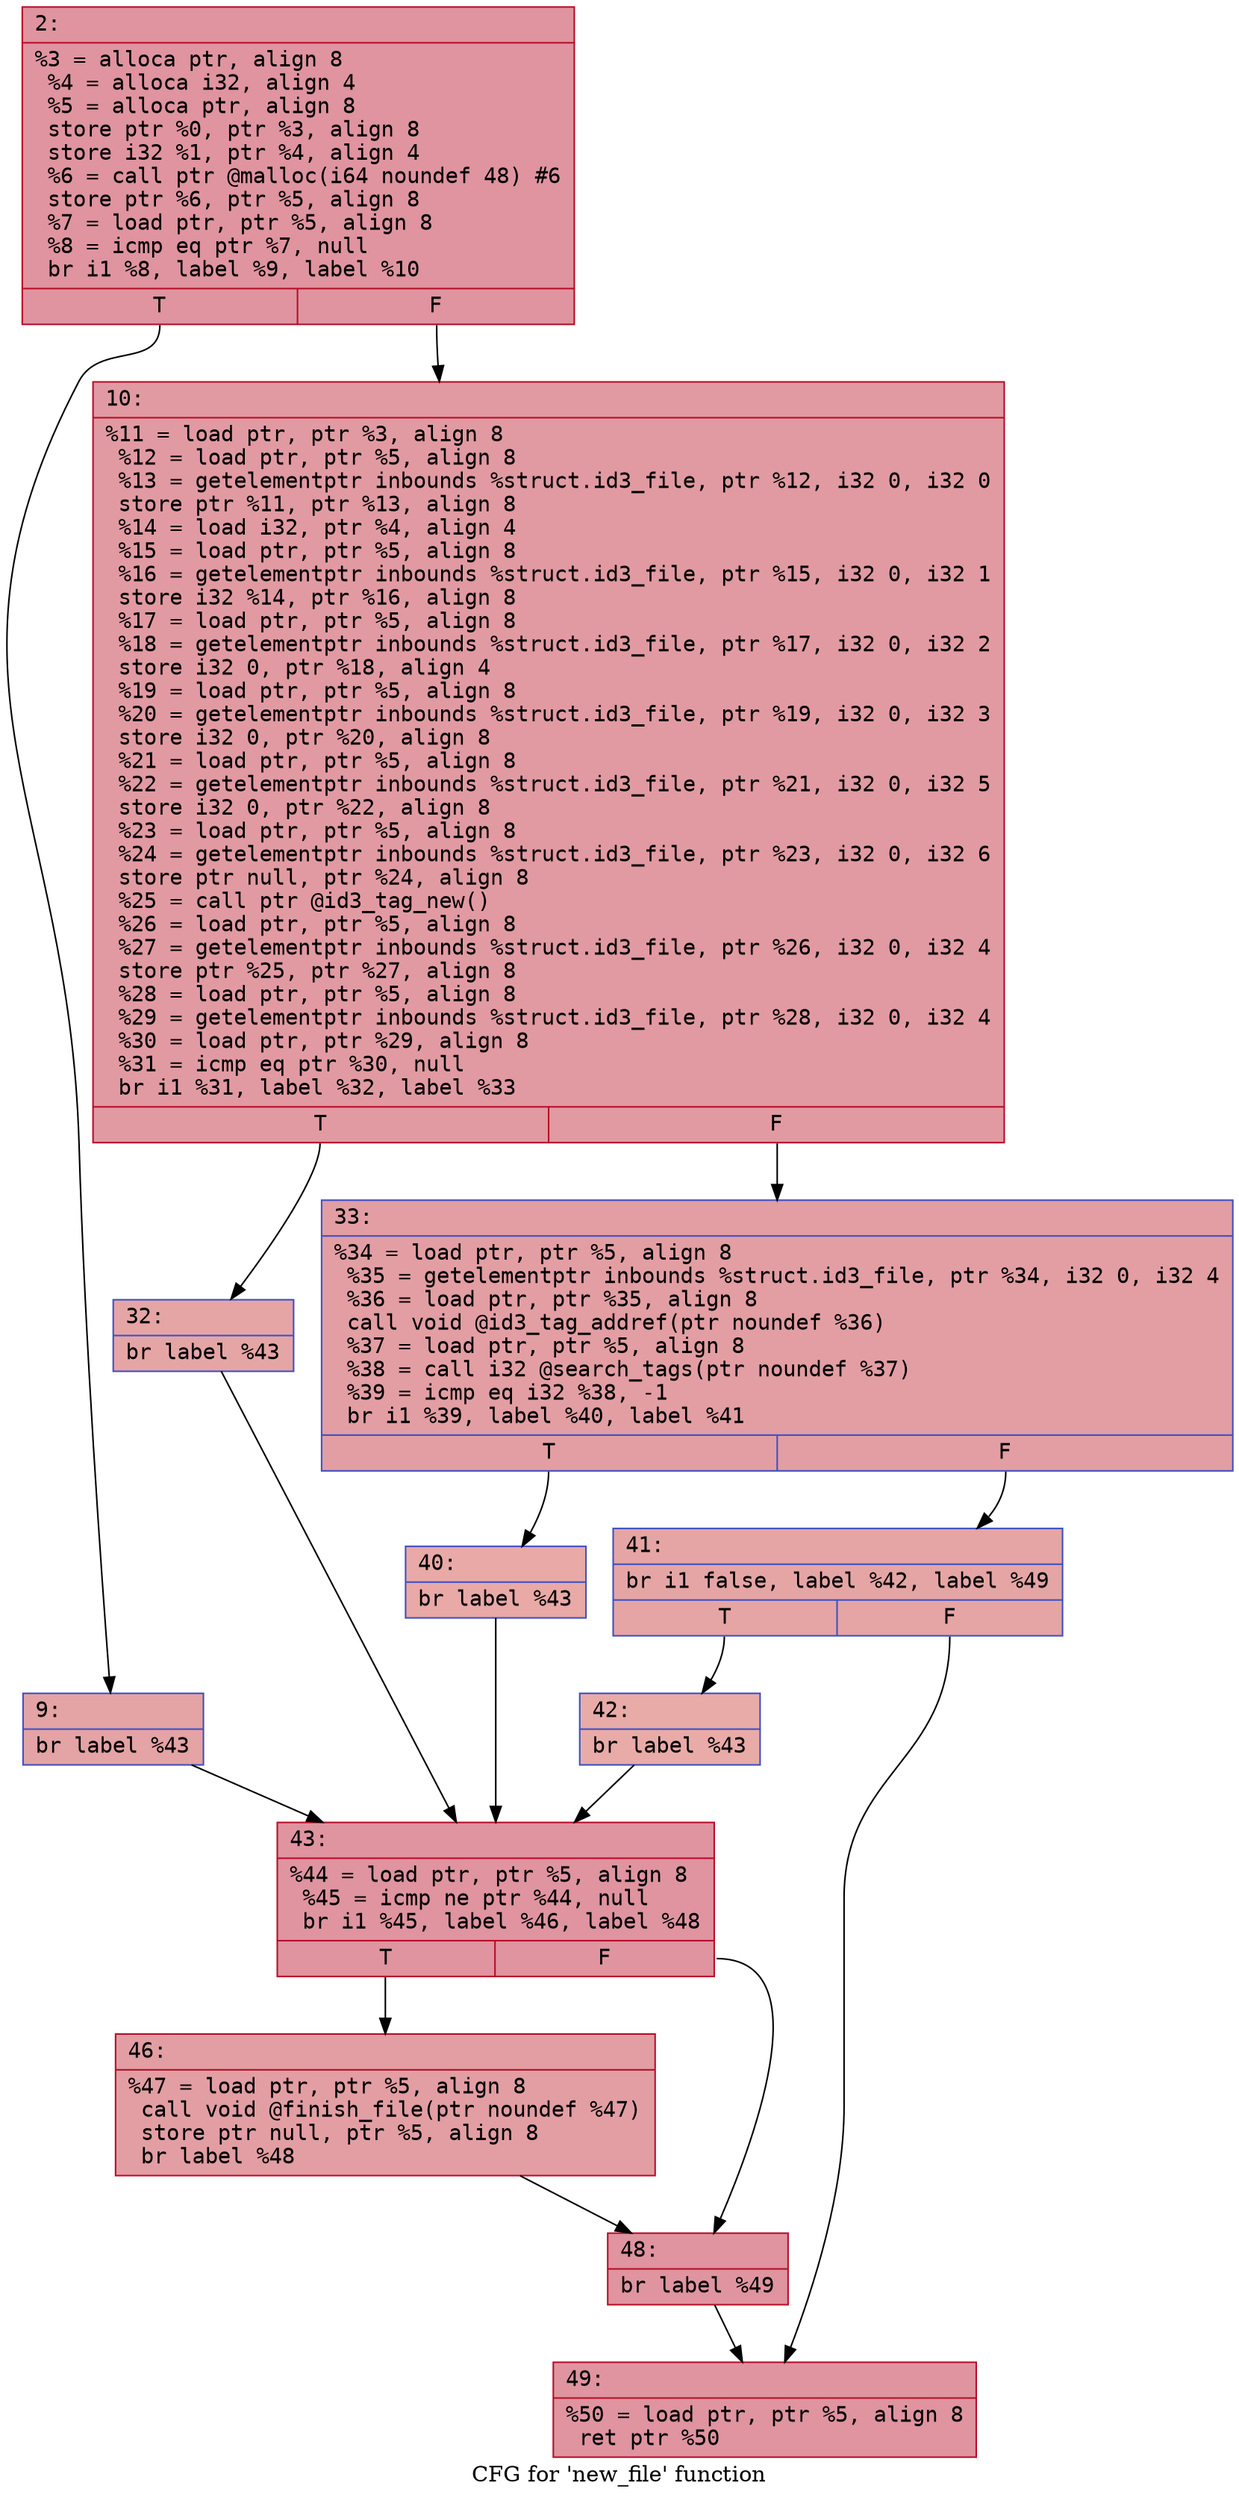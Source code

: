 digraph "CFG for 'new_file' function" {
	label="CFG for 'new_file' function";

	Node0x600002d88820 [shape=record,color="#b70d28ff", style=filled, fillcolor="#b70d2870" fontname="Courier",label="{2:\l|  %3 = alloca ptr, align 8\l  %4 = alloca i32, align 4\l  %5 = alloca ptr, align 8\l  store ptr %0, ptr %3, align 8\l  store i32 %1, ptr %4, align 4\l  %6 = call ptr @malloc(i64 noundef 48) #6\l  store ptr %6, ptr %5, align 8\l  %7 = load ptr, ptr %5, align 8\l  %8 = icmp eq ptr %7, null\l  br i1 %8, label %9, label %10\l|{<s0>T|<s1>F}}"];
	Node0x600002d88820:s0 -> Node0x600002d88870[tooltip="2 -> 9\nProbability 37.50%" ];
	Node0x600002d88820:s1 -> Node0x600002d888c0[tooltip="2 -> 10\nProbability 62.50%" ];
	Node0x600002d88870 [shape=record,color="#3d50c3ff", style=filled, fillcolor="#c32e3170" fontname="Courier",label="{9:\l|  br label %43\l}"];
	Node0x600002d88870 -> Node0x600002d88aa0[tooltip="9 -> 43\nProbability 100.00%" ];
	Node0x600002d888c0 [shape=record,color="#b70d28ff", style=filled, fillcolor="#bb1b2c70" fontname="Courier",label="{10:\l|  %11 = load ptr, ptr %3, align 8\l  %12 = load ptr, ptr %5, align 8\l  %13 = getelementptr inbounds %struct.id3_file, ptr %12, i32 0, i32 0\l  store ptr %11, ptr %13, align 8\l  %14 = load i32, ptr %4, align 4\l  %15 = load ptr, ptr %5, align 8\l  %16 = getelementptr inbounds %struct.id3_file, ptr %15, i32 0, i32 1\l  store i32 %14, ptr %16, align 8\l  %17 = load ptr, ptr %5, align 8\l  %18 = getelementptr inbounds %struct.id3_file, ptr %17, i32 0, i32 2\l  store i32 0, ptr %18, align 4\l  %19 = load ptr, ptr %5, align 8\l  %20 = getelementptr inbounds %struct.id3_file, ptr %19, i32 0, i32 3\l  store i32 0, ptr %20, align 8\l  %21 = load ptr, ptr %5, align 8\l  %22 = getelementptr inbounds %struct.id3_file, ptr %21, i32 0, i32 5\l  store i32 0, ptr %22, align 8\l  %23 = load ptr, ptr %5, align 8\l  %24 = getelementptr inbounds %struct.id3_file, ptr %23, i32 0, i32 6\l  store ptr null, ptr %24, align 8\l  %25 = call ptr @id3_tag_new()\l  %26 = load ptr, ptr %5, align 8\l  %27 = getelementptr inbounds %struct.id3_file, ptr %26, i32 0, i32 4\l  store ptr %25, ptr %27, align 8\l  %28 = load ptr, ptr %5, align 8\l  %29 = getelementptr inbounds %struct.id3_file, ptr %28, i32 0, i32 4\l  %30 = load ptr, ptr %29, align 8\l  %31 = icmp eq ptr %30, null\l  br i1 %31, label %32, label %33\l|{<s0>T|<s1>F}}"];
	Node0x600002d888c0:s0 -> Node0x600002d88910[tooltip="10 -> 32\nProbability 37.50%" ];
	Node0x600002d888c0:s1 -> Node0x600002d88960[tooltip="10 -> 33\nProbability 62.50%" ];
	Node0x600002d88910 [shape=record,color="#3d50c3ff", style=filled, fillcolor="#c5333470" fontname="Courier",label="{32:\l|  br label %43\l}"];
	Node0x600002d88910 -> Node0x600002d88aa0[tooltip="32 -> 43\nProbability 100.00%" ];
	Node0x600002d88960 [shape=record,color="#3d50c3ff", style=filled, fillcolor="#be242e70" fontname="Courier",label="{33:\l|  %34 = load ptr, ptr %5, align 8\l  %35 = getelementptr inbounds %struct.id3_file, ptr %34, i32 0, i32 4\l  %36 = load ptr, ptr %35, align 8\l  call void @id3_tag_addref(ptr noundef %36)\l  %37 = load ptr, ptr %5, align 8\l  %38 = call i32 @search_tags(ptr noundef %37)\l  %39 = icmp eq i32 %38, -1\l  br i1 %39, label %40, label %41\l|{<s0>T|<s1>F}}"];
	Node0x600002d88960:s0 -> Node0x600002d889b0[tooltip="33 -> 40\nProbability 37.50%" ];
	Node0x600002d88960:s1 -> Node0x600002d88a00[tooltip="33 -> 41\nProbability 62.50%" ];
	Node0x600002d889b0 [shape=record,color="#3d50c3ff", style=filled, fillcolor="#ca3b3770" fontname="Courier",label="{40:\l|  br label %43\l}"];
	Node0x600002d889b0 -> Node0x600002d88aa0[tooltip="40 -> 43\nProbability 100.00%" ];
	Node0x600002d88a00 [shape=record,color="#3d50c3ff", style=filled, fillcolor="#c5333470" fontname="Courier",label="{41:\l|  br i1 false, label %42, label %49\l|{<s0>T|<s1>F}}"];
	Node0x600002d88a00:s0 -> Node0x600002d88a50[tooltip="41 -> 42\nProbability 50.00%" ];
	Node0x600002d88a00:s1 -> Node0x600002d88b90[tooltip="41 -> 49\nProbability 50.00%" ];
	Node0x600002d88a50 [shape=record,color="#3d50c3ff", style=filled, fillcolor="#cc403a70" fontname="Courier",label="{42:\l|  br label %43\l}"];
	Node0x600002d88a50 -> Node0x600002d88aa0[tooltip="42 -> 43\nProbability 100.00%" ];
	Node0x600002d88aa0 [shape=record,color="#b70d28ff", style=filled, fillcolor="#b70d2870" fontname="Courier",label="{43:\l|  %44 = load ptr, ptr %5, align 8\l  %45 = icmp ne ptr %44, null\l  br i1 %45, label %46, label %48\l|{<s0>T|<s1>F}}"];
	Node0x600002d88aa0:s0 -> Node0x600002d88af0[tooltip="43 -> 46\nProbability 62.50%" ];
	Node0x600002d88aa0:s1 -> Node0x600002d88b40[tooltip="43 -> 48\nProbability 37.50%" ];
	Node0x600002d88af0 [shape=record,color="#b70d28ff", style=filled, fillcolor="#be242e70" fontname="Courier",label="{46:\l|  %47 = load ptr, ptr %5, align 8\l  call void @finish_file(ptr noundef %47)\l  store ptr null, ptr %5, align 8\l  br label %48\l}"];
	Node0x600002d88af0 -> Node0x600002d88b40[tooltip="46 -> 48\nProbability 100.00%" ];
	Node0x600002d88b40 [shape=record,color="#b70d28ff", style=filled, fillcolor="#b70d2870" fontname="Courier",label="{48:\l|  br label %49\l}"];
	Node0x600002d88b40 -> Node0x600002d88b90[tooltip="48 -> 49\nProbability 100.00%" ];
	Node0x600002d88b90 [shape=record,color="#b70d28ff", style=filled, fillcolor="#b70d2870" fontname="Courier",label="{49:\l|  %50 = load ptr, ptr %5, align 8\l  ret ptr %50\l}"];
}
